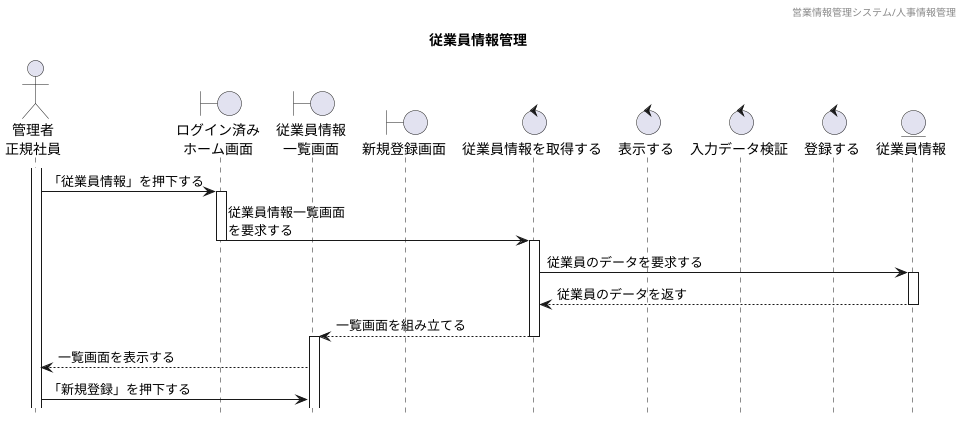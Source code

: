@startuml シーケンス図

hide footbox
header 営業情報管理システム/人事情報管理
title 従業員情報管理

actor "管理者\n正規社員" as Act
boundary "ログイン済み\nホーム画面" as HomeSc
boundary "従業員情報\n一覧画面" as StaffListSc
boundary "新規登録画面" as RegiSc
control "従業員情報を取得する" as StaffCl
control "表示する" as ScCl
control "入力データ検証" as JudgeCl
control "登録する" as RegiCl
entity "従業員情報" as StaffDB


activate Act
Act -> HomeSc : 「従業員情報」を押下する
activate HomeSc
HomeSc -> StaffCl : 従業員情報一覧画面\nを要求する
deactivate
activate StaffCl

StaffCl -> StaffDB : 従業員のデータを要求する
activate StaffDB
StaffCl <-- StaffDB : 従業員のデータを返す
deactivate
StaffListSc <-- StaffCl : 一覧画面を組み立てる
deactivate
activate StaffListSc
Act <-- StaffListSc : 一覧画面を表示する
Act -> StaffListSc : 「新規登録」を押下する



@enduml